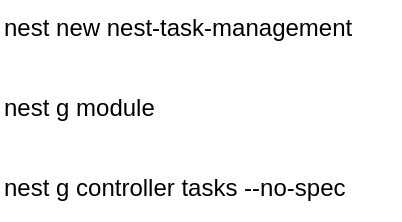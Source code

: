 <mxfile>
    <diagram id="PQoVAMJFOmGbO3Rnh4Qc" name="Page-1">
        <mxGraphModel dx="414" dy="207" grid="1" gridSize="10" guides="1" tooltips="1" connect="1" arrows="1" fold="1" page="1" pageScale="1" pageWidth="850" pageHeight="1100" math="0" shadow="0">
            <root>
                <mxCell id="0"/>
                <mxCell id="1" parent="0"/>
                <mxCell id="2" value="nest new nest-task-management" style="text;whiteSpace=wrap;html=1;" parent="1" vertex="1">
                    <mxGeometry x="40" y="20" width="200" height="30" as="geometry"/>
                </mxCell>
                <mxCell id="3" value="nest g module" style="text;whiteSpace=wrap;html=1;" vertex="1" parent="1">
                    <mxGeometry x="40" y="60" width="100" height="30" as="geometry"/>
                </mxCell>
                <mxCell id="4" value="nest g controller tasks --no-spec" style="text;whiteSpace=wrap;html=1;" vertex="1" parent="1">
                    <mxGeometry x="40" y="100" width="200" height="30" as="geometry"/>
                </mxCell>
            </root>
        </mxGraphModel>
    </diagram>
</mxfile>